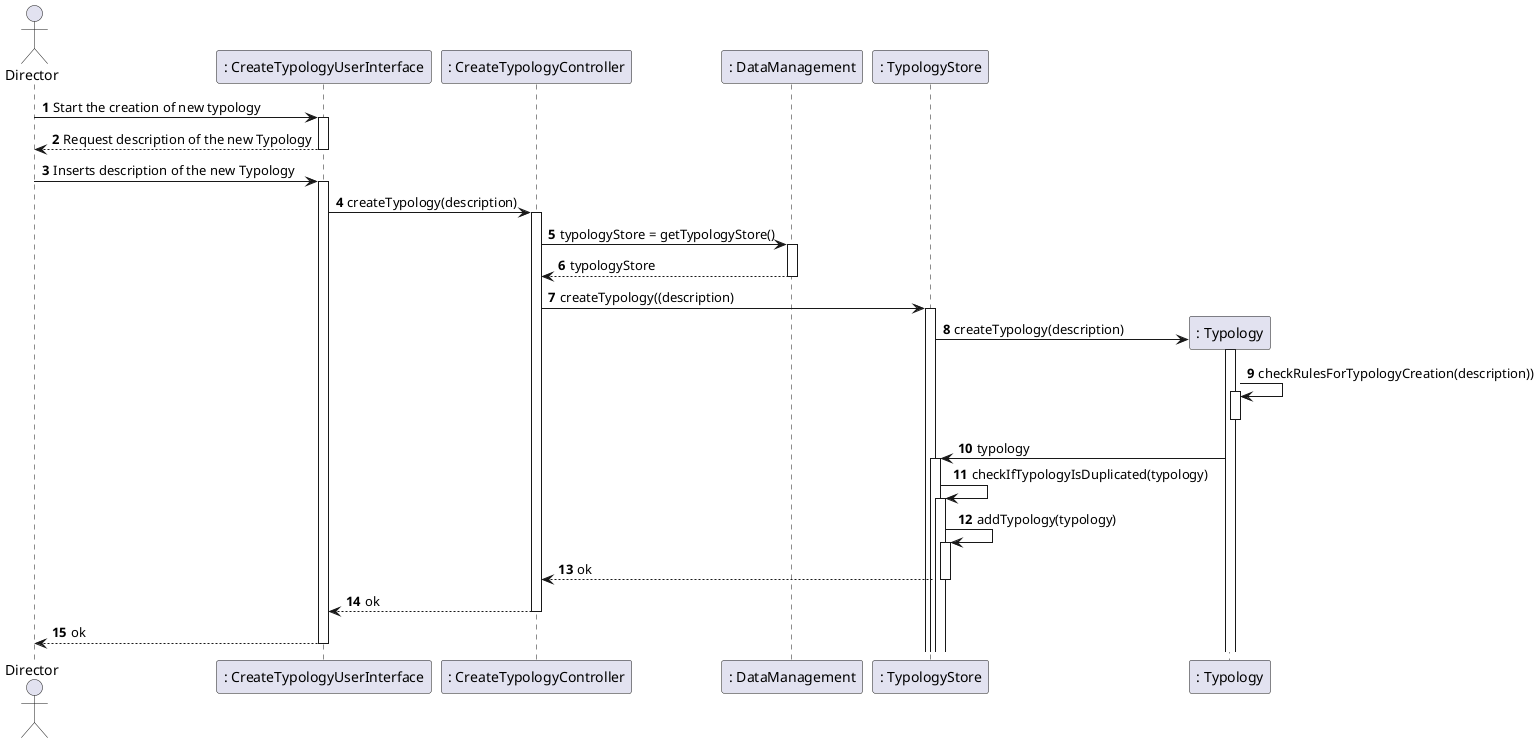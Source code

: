 @startuml
'https://plantuml.com/sequence-diagram


autonumber
autoactivate on

actor Director
Participant ": CreateTypologyUserInterface"
Participant ": CreateTypologyController" as TypCtrl
Participant ": DataManagement" as dataManagement
Participant ": TypologyStore" as TypStr
Participant ": Typology" as typ


Director -> ": CreateTypologyUserInterface": Start the creation of new typology
": CreateTypologyUserInterface" --> Director: Request description of the new Typology

Director -> ": CreateTypologyUserInterface": Inserts description of the new Typology


": CreateTypologyUserInterface" -> TypCtrl: createTypology(description)
TypCtrl -> dataManagement: typologyStore = getTypologyStore()
dataManagement --> TypCtrl: typologyStore
TypCtrl -> TypStr: createTypology((description)

TypStr -> typ ** : createTypology(description)
activate typ

typ -> typ : checkRulesForTypologyCreation(description))
deactivate

typ -> TypStr: typology
TypStr -> TypStr : checkIfTypologyIsDuplicated(typology)
TypStr -> TypStr : addTypology(typology)
TypStr --> TypCtrl : ok
TypCtrl --> ": CreateTypologyUserInterface" : ok
": CreateTypologyUserInterface" --> Director : ok







@enduml